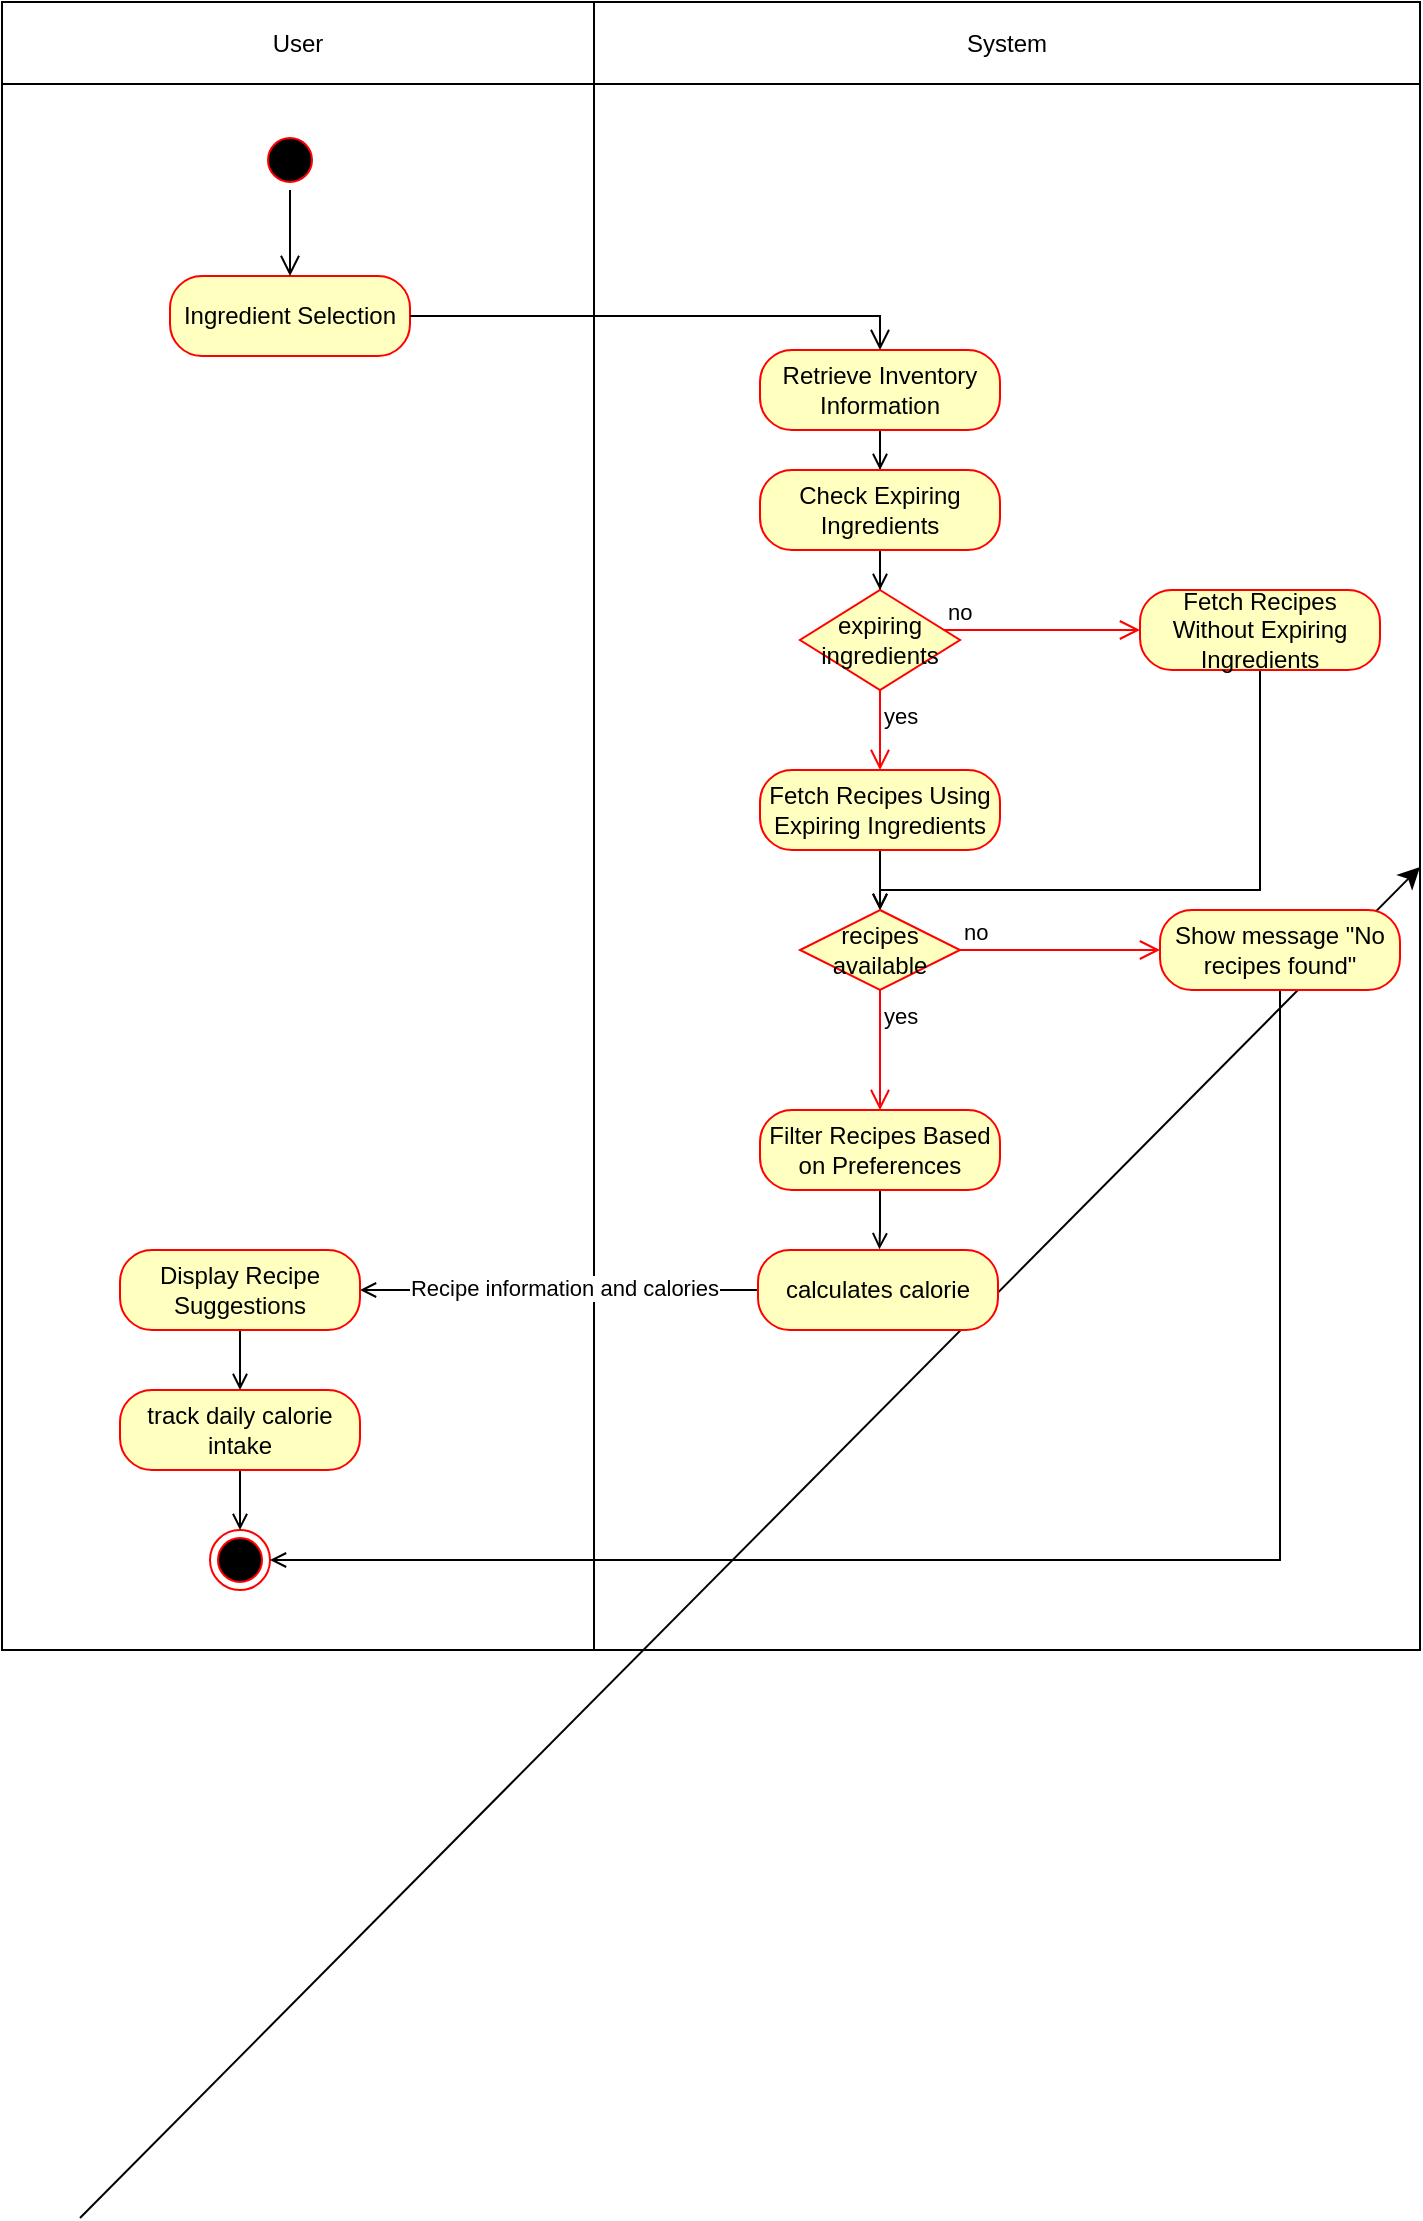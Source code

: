 <mxfile version="26.0.10" pages="3">
  <diagram name="Recipe Suggestions" id="qvq8mcwyWJZeCCNvrL-o">
    <mxGraphModel dx="1574" dy="1347" grid="1" gridSize="10" guides="1" tooltips="1" connect="1" arrows="1" fold="1" page="1" pageScale="1" pageWidth="583" pageHeight="827" math="0" shadow="0">
      <root>
        <mxCell id="0" />
        <mxCell id="1" parent="0" />
        <mxCell id="sZhmpHKjOVJQFTUwGN-R-1" value="" style="shape=table;startSize=0;container=1;collapsible=0;childLayout=tableLayout;" vertex="1" parent="1">
          <mxGeometry x="-39" y="-394" width="709" height="824.0" as="geometry" />
        </mxCell>
        <mxCell id="sZhmpHKjOVJQFTUwGN-R-2" value="" style="shape=tableRow;horizontal=0;startSize=0;swimlaneHead=0;swimlaneBody=0;strokeColor=inherit;top=0;left=0;bottom=0;right=0;collapsible=0;dropTarget=0;fillColor=none;points=[[0,0.5],[1,0.5]];portConstraint=eastwest;" vertex="1" parent="sZhmpHKjOVJQFTUwGN-R-1">
          <mxGeometry width="709" height="41" as="geometry" />
        </mxCell>
        <mxCell id="sZhmpHKjOVJQFTUwGN-R-3" value="User" style="shape=partialRectangle;html=1;whiteSpace=wrap;connectable=0;strokeColor=inherit;overflow=hidden;fillColor=none;top=0;left=0;bottom=0;right=0;pointerEvents=1;" vertex="1" parent="sZhmpHKjOVJQFTUwGN-R-2">
          <mxGeometry width="296" height="41" as="geometry">
            <mxRectangle width="296" height="41" as="alternateBounds" />
          </mxGeometry>
        </mxCell>
        <mxCell id="sZhmpHKjOVJQFTUwGN-R-4" value="System" style="shape=partialRectangle;html=1;whiteSpace=wrap;connectable=0;strokeColor=inherit;overflow=hidden;fillColor=none;top=0;left=0;bottom=0;right=0;pointerEvents=1;" vertex="1" parent="sZhmpHKjOVJQFTUwGN-R-2">
          <mxGeometry x="296" width="413" height="41" as="geometry">
            <mxRectangle width="413" height="41" as="alternateBounds" />
          </mxGeometry>
        </mxCell>
        <mxCell id="sZhmpHKjOVJQFTUwGN-R-5" value="" style="shape=tableRow;horizontal=0;startSize=0;swimlaneHead=0;swimlaneBody=0;strokeColor=inherit;top=0;left=0;bottom=0;right=0;collapsible=0;dropTarget=0;fillColor=none;points=[[0,0.5],[1,0.5]];portConstraint=eastwest;" vertex="1" parent="sZhmpHKjOVJQFTUwGN-R-1">
          <mxGeometry y="41" width="709" height="783" as="geometry" />
        </mxCell>
        <mxCell id="sZhmpHKjOVJQFTUwGN-R-6" value="" style="shape=partialRectangle;html=1;whiteSpace=wrap;connectable=0;strokeColor=inherit;overflow=hidden;fillColor=none;top=0;left=0;bottom=0;right=0;pointerEvents=1;" vertex="1" parent="sZhmpHKjOVJQFTUwGN-R-5">
          <mxGeometry width="296" height="783" as="geometry">
            <mxRectangle width="296" height="783" as="alternateBounds" />
          </mxGeometry>
        </mxCell>
        <mxCell id="sZhmpHKjOVJQFTUwGN-R-7" value="" style="shape=partialRectangle;html=1;whiteSpace=wrap;connectable=0;strokeColor=inherit;overflow=hidden;fillColor=none;top=0;left=0;bottom=0;right=0;pointerEvents=1;" vertex="1" parent="sZhmpHKjOVJQFTUwGN-R-5">
          <mxGeometry x="296" width="413" height="783" as="geometry">
            <mxRectangle width="413" height="783" as="alternateBounds" />
          </mxGeometry>
        </mxCell>
        <mxCell id="sZhmpHKjOVJQFTUwGN-R-8" value="" style="rounded=1;whiteSpace=wrap;html=1;fillColor=#ffffc0;strokeColor=#ff0000;fontColor=#000000;arcSize=40;" vertex="1" parent="sZhmpHKjOVJQFTUwGN-R-5">
          <mxGeometry x="709" width="NaN" height="783" as="geometry">
            <mxRectangle width="NaN" height="783" as="alternateBounds" />
          </mxGeometry>
        </mxCell>
        <mxCell id="sZhmpHKjOVJQFTUwGN-R-11" value=" Ingredient Selection" style="rounded=1;whiteSpace=wrap;html=1;arcSize=40;fontColor=#000000;fillColor=#ffffc0;strokeColor=#ff0000;" vertex="1" parent="1">
          <mxGeometry x="45" y="-257" width="120" height="40" as="geometry" />
        </mxCell>
        <mxCell id="sZhmpHKjOVJQFTUwGN-R-12" value="" style="html=1;verticalAlign=bottom;endArrow=open;endSize=8;strokeColor=#000000;rounded=0;fontSize=12;entryX=0.5;entryY=0;entryDx=0;entryDy=0;edgeStyle=orthogonalEdgeStyle;" edge="1" parent="1" source="sZhmpHKjOVJQFTUwGN-R-11" target="sZhmpHKjOVJQFTUwGN-R-22">
          <mxGeometry relative="1" as="geometry">
            <mxPoint x="120" y="-123" as="targetPoint" />
            <Array as="points" />
          </mxGeometry>
        </mxCell>
        <mxCell id="sZhmpHKjOVJQFTUwGN-R-14" value="" style="edgeStyle=none;curved=1;rounded=0;orthogonalLoop=1;jettySize=auto;html=1;fontSize=12;startSize=8;endSize=8;" edge="1" parent="1" target="sZhmpHKjOVJQFTUwGN-R-8">
          <mxGeometry relative="1" as="geometry">
            <mxPoint x="NaN" y="714.0" as="sourcePoint" />
          </mxGeometry>
        </mxCell>
        <mxCell id="sZhmpHKjOVJQFTUwGN-R-21" value="" style="ellipse;html=1;shape=endState;fillColor=#000000;strokeColor=#ff0000;" vertex="1" parent="1">
          <mxGeometry x="65" y="370" width="30" height="30" as="geometry" />
        </mxCell>
        <mxCell id="sZhmpHKjOVJQFTUwGN-R-27" style="edgeStyle=orthogonalEdgeStyle;rounded=0;orthogonalLoop=1;jettySize=auto;html=1;exitX=0.5;exitY=1;exitDx=0;exitDy=0;endArrow=open;endFill=0;" edge="1" parent="1" source="sZhmpHKjOVJQFTUwGN-R-22" target="sZhmpHKjOVJQFTUwGN-R-26">
          <mxGeometry relative="1" as="geometry" />
        </mxCell>
        <mxCell id="sZhmpHKjOVJQFTUwGN-R-22" value="Retrieve Inventory Information" style="rounded=1;whiteSpace=wrap;html=1;arcSize=40;fontColor=#000000;fillColor=#ffffc0;strokeColor=#ff0000;" vertex="1" parent="1">
          <mxGeometry x="340" y="-220" width="120" height="40" as="geometry" />
        </mxCell>
        <mxCell id="sZhmpHKjOVJQFTUwGN-R-40" style="edgeStyle=orthogonalEdgeStyle;rounded=0;orthogonalLoop=1;jettySize=auto;html=1;exitX=0.5;exitY=1;exitDx=0;exitDy=0;endArrow=open;endFill=0;" edge="1" parent="1" source="sZhmpHKjOVJQFTUwGN-R-26" target="sZhmpHKjOVJQFTUwGN-R-37">
          <mxGeometry relative="1" as="geometry" />
        </mxCell>
        <mxCell id="sZhmpHKjOVJQFTUwGN-R-26" value="Check Expiring Ingredients" style="rounded=1;whiteSpace=wrap;html=1;arcSize=40;fontColor=#000000;fillColor=#ffffc0;strokeColor=#ff0000;" vertex="1" parent="1">
          <mxGeometry x="340" y="-160" width="120" height="40" as="geometry" />
        </mxCell>
        <mxCell id="sZhmpHKjOVJQFTUwGN-R-46" style="edgeStyle=orthogonalEdgeStyle;rounded=0;orthogonalLoop=1;jettySize=auto;html=1;exitX=0.5;exitY=1;exitDx=0;exitDy=0;entryX=0.5;entryY=0;entryDx=0;entryDy=0;endArrow=open;endFill=0;" edge="1" parent="1" source="sZhmpHKjOVJQFTUwGN-R-28" target="sZhmpHKjOVJQFTUwGN-R-43">
          <mxGeometry relative="1" as="geometry" />
        </mxCell>
        <mxCell id="sZhmpHKjOVJQFTUwGN-R-28" value="&lt;div&gt;Fetch Recipes Using Expiring Ingredients&lt;/div&gt;" style="rounded=1;whiteSpace=wrap;html=1;arcSize=40;fontColor=#000000;fillColor=#ffffc0;strokeColor=#ff0000;align=center;" vertex="1" parent="1">
          <mxGeometry x="340" y="-10" width="120" height="40" as="geometry" />
        </mxCell>
        <mxCell id="sZhmpHKjOVJQFTUwGN-R-35" style="edgeStyle=orthogonalEdgeStyle;rounded=0;orthogonalLoop=1;jettySize=auto;html=1;exitX=0;exitY=0.5;exitDx=0;exitDy=0;endArrow=open;endFill=0;" edge="1" parent="1" source="sZhmpHKjOVJQFTUwGN-R-48" target="sZhmpHKjOVJQFTUwGN-R-34">
          <mxGeometry relative="1" as="geometry" />
        </mxCell>
        <mxCell id="sZhmpHKjOVJQFTUwGN-R-54" value="Text" style="edgeLabel;html=1;align=center;verticalAlign=middle;resizable=0;points=[];" vertex="1" connectable="0" parent="sZhmpHKjOVJQFTUwGN-R-35">
          <mxGeometry x="-0.019" y="-1" relative="1" as="geometry">
            <mxPoint as="offset" />
          </mxGeometry>
        </mxCell>
        <mxCell id="sZhmpHKjOVJQFTUwGN-R-55" value="Recipe information and calories" style="edgeLabel;html=1;align=center;verticalAlign=middle;resizable=0;points=[];" vertex="1" connectable="0" parent="sZhmpHKjOVJQFTUwGN-R-35">
          <mxGeometry x="-0.024" y="-1" relative="1" as="geometry">
            <mxPoint as="offset" />
          </mxGeometry>
        </mxCell>
        <mxCell id="sZhmpHKjOVJQFTUwGN-R-50" style="edgeStyle=orthogonalEdgeStyle;rounded=0;orthogonalLoop=1;jettySize=auto;html=1;entryX=0.506;entryY=-0.008;entryDx=0;entryDy=0;entryPerimeter=0;endArrow=open;endFill=0;" edge="1" parent="1" source="sZhmpHKjOVJQFTUwGN-R-32" target="sZhmpHKjOVJQFTUwGN-R-48">
          <mxGeometry relative="1" as="geometry" />
        </mxCell>
        <mxCell id="sZhmpHKjOVJQFTUwGN-R-32" value="&lt;div&gt;Filter Recipes Based on Preferences&lt;/div&gt;" style="rounded=1;whiteSpace=wrap;html=1;arcSize=40;fontColor=#000000;fillColor=#ffffc0;strokeColor=#ff0000;align=center;" vertex="1" parent="1">
          <mxGeometry x="340" y="160" width="120" height="40" as="geometry" />
        </mxCell>
        <mxCell id="sZhmpHKjOVJQFTUwGN-R-58" style="edgeStyle=orthogonalEdgeStyle;rounded=0;orthogonalLoop=1;jettySize=auto;html=1;endArrow=open;endFill=0;" edge="1" parent="1" source="sZhmpHKjOVJQFTUwGN-R-34" target="sZhmpHKjOVJQFTUwGN-R-57">
          <mxGeometry relative="1" as="geometry" />
        </mxCell>
        <mxCell id="sZhmpHKjOVJQFTUwGN-R-34" value="&lt;div&gt;Display Recipe Suggestions&lt;/div&gt;" style="rounded=1;whiteSpace=wrap;html=1;arcSize=40;fontColor=#000000;fillColor=#ffffc0;strokeColor=#ff0000;align=center;" vertex="1" parent="1">
          <mxGeometry x="20" y="230" width="120" height="40" as="geometry" />
        </mxCell>
        <mxCell id="sZhmpHKjOVJQFTUwGN-R-47" style="edgeStyle=orthogonalEdgeStyle;rounded=0;orthogonalLoop=1;jettySize=auto;html=1;exitX=0.5;exitY=1;exitDx=0;exitDy=0;entryX=0.5;entryY=0;entryDx=0;entryDy=0;endArrow=open;endFill=0;" edge="1" parent="1" source="sZhmpHKjOVJQFTUwGN-R-36" target="sZhmpHKjOVJQFTUwGN-R-43">
          <mxGeometry relative="1" as="geometry">
            <Array as="points">
              <mxPoint x="590" y="50" />
              <mxPoint x="400" y="50" />
            </Array>
          </mxGeometry>
        </mxCell>
        <mxCell id="sZhmpHKjOVJQFTUwGN-R-36" value="Fetch Recipes Without Expiring Ingredients" style="rounded=1;whiteSpace=wrap;html=1;arcSize=40;fontColor=#000000;fillColor=#ffffc0;strokeColor=#ff0000;" vertex="1" parent="1">
          <mxGeometry x="530" y="-100" width="120" height="40" as="geometry" />
        </mxCell>
        <mxCell id="sZhmpHKjOVJQFTUwGN-R-37" value="expiring ingredients" style="rhombus;whiteSpace=wrap;html=1;fontColor=#000000;fillColor=#ffffc0;strokeColor=#ff0000;" vertex="1" parent="1">
          <mxGeometry x="360" y="-100" width="80" height="50" as="geometry" />
        </mxCell>
        <mxCell id="sZhmpHKjOVJQFTUwGN-R-38" value="no" style="edgeStyle=orthogonalEdgeStyle;html=1;align=left;verticalAlign=bottom;endArrow=open;endSize=8;strokeColor=#ff0000;rounded=0;entryX=0;entryY=0.5;entryDx=0;entryDy=0;" edge="1" source="sZhmpHKjOVJQFTUwGN-R-37" parent="1" target="sZhmpHKjOVJQFTUwGN-R-36">
          <mxGeometry x="-1" relative="1" as="geometry">
            <mxPoint x="520" y="-90" as="targetPoint" />
            <Array as="points">
              <mxPoint x="520" y="-80" />
            </Array>
          </mxGeometry>
        </mxCell>
        <mxCell id="sZhmpHKjOVJQFTUwGN-R-39" value="yes" style="edgeStyle=orthogonalEdgeStyle;html=1;align=left;verticalAlign=top;endArrow=open;endSize=8;strokeColor=#ff0000;rounded=0;" edge="1" source="sZhmpHKjOVJQFTUwGN-R-37" parent="1">
          <mxGeometry x="-1" relative="1" as="geometry">
            <mxPoint x="400" y="-10" as="targetPoint" />
          </mxGeometry>
        </mxCell>
        <mxCell id="sZhmpHKjOVJQFTUwGN-R-43" value="recipes available" style="rhombus;whiteSpace=wrap;html=1;fontColor=#000000;fillColor=#ffffc0;strokeColor=#ff0000;" vertex="1" parent="1">
          <mxGeometry x="360" y="60" width="80" height="40" as="geometry" />
        </mxCell>
        <mxCell id="sZhmpHKjOVJQFTUwGN-R-44" value="no" style="edgeStyle=orthogonalEdgeStyle;html=1;align=left;verticalAlign=bottom;endArrow=open;endSize=8;strokeColor=#ff0000;rounded=0;" edge="1" source="sZhmpHKjOVJQFTUwGN-R-43" parent="1">
          <mxGeometry x="-1" relative="1" as="geometry">
            <mxPoint x="540" y="80" as="targetPoint" />
          </mxGeometry>
        </mxCell>
        <mxCell id="sZhmpHKjOVJQFTUwGN-R-45" value="yes" style="edgeStyle=orthogonalEdgeStyle;html=1;align=left;verticalAlign=top;endArrow=open;endSize=8;strokeColor=#ff0000;rounded=0;" edge="1" source="sZhmpHKjOVJQFTUwGN-R-43" parent="1">
          <mxGeometry x="-1" relative="1" as="geometry">
            <mxPoint x="400" y="160" as="targetPoint" />
          </mxGeometry>
        </mxCell>
        <mxCell id="sZhmpHKjOVJQFTUwGN-R-48" value="calculates calorie" style="rounded=1;whiteSpace=wrap;html=1;arcSize=40;fontColor=#000000;fillColor=#ffffc0;strokeColor=#ff0000;" vertex="1" parent="1">
          <mxGeometry x="339" y="230" width="120" height="40" as="geometry" />
        </mxCell>
        <mxCell id="sZhmpHKjOVJQFTUwGN-R-62" style="edgeStyle=orthogonalEdgeStyle;rounded=0;orthogonalLoop=1;jettySize=auto;html=1;exitX=0.5;exitY=1;exitDx=0;exitDy=0;entryX=1;entryY=0.5;entryDx=0;entryDy=0;endArrow=open;endFill=0;" edge="1" parent="1" source="sZhmpHKjOVJQFTUwGN-R-56" target="sZhmpHKjOVJQFTUwGN-R-21">
          <mxGeometry relative="1" as="geometry" />
        </mxCell>
        <mxCell id="sZhmpHKjOVJQFTUwGN-R-56" value="&lt;div&gt;Show message &quot;No recipes found&quot;&lt;/div&gt;" style="rounded=1;whiteSpace=wrap;html=1;arcSize=40;fontColor=#000000;fillColor=#ffffc0;strokeColor=#ff0000;align=center;" vertex="1" parent="1">
          <mxGeometry x="540" y="60" width="120" height="40" as="geometry" />
        </mxCell>
        <mxCell id="sZhmpHKjOVJQFTUwGN-R-61" style="edgeStyle=orthogonalEdgeStyle;rounded=0;orthogonalLoop=1;jettySize=auto;html=1;entryX=0.5;entryY=0;entryDx=0;entryDy=0;endArrow=open;endFill=0;" edge="1" parent="1" source="sZhmpHKjOVJQFTUwGN-R-57" target="sZhmpHKjOVJQFTUwGN-R-21">
          <mxGeometry relative="1" as="geometry" />
        </mxCell>
        <mxCell id="sZhmpHKjOVJQFTUwGN-R-57" value="track daily calorie intake" style="rounded=1;whiteSpace=wrap;html=1;arcSize=40;fontColor=#000000;fillColor=#ffffc0;strokeColor=#ff0000;" vertex="1" parent="1">
          <mxGeometry x="20" y="300" width="120" height="40" as="geometry" />
        </mxCell>
        <mxCell id="O7K2ohhSBRoXmGbVrQf_-1" value="" style="ellipse;html=1;shape=startState;fillColor=#000000;strokeColor=#ff0000;" vertex="1" parent="1">
          <mxGeometry x="90" y="-330" width="30" height="30" as="geometry" />
        </mxCell>
        <mxCell id="O7K2ohhSBRoXmGbVrQf_-2" value="" style="edgeStyle=orthogonalEdgeStyle;html=1;verticalAlign=bottom;endArrow=open;endSize=8;rounded=0;" edge="1" source="O7K2ohhSBRoXmGbVrQf_-1" parent="1">
          <mxGeometry relative="1" as="geometry">
            <mxPoint x="105" y="-257" as="targetPoint" />
          </mxGeometry>
        </mxCell>
      </root>
    </mxGraphModel>
  </diagram>
  <diagram name="Add Comments" id="GBAWyYjfzElZvG9IA0z9">
    <mxGraphModel dx="1274" dy="859" grid="0" gridSize="10" guides="1" tooltips="1" connect="1" arrows="1" fold="1" page="0" pageScale="1" pageWidth="850" pageHeight="1100" math="0" shadow="0">
      <root>
        <mxCell id="0" />
        <mxCell id="1" parent="0" />
        <mxCell id="It617AAErZ2_1E9ZAjCa-1" value="" style="shape=table;startSize=0;container=1;collapsible=0;childLayout=tableLayout;fillColor=#F6F8FA;strokeColor=#9AC7BF;" parent="1" vertex="1">
          <mxGeometry x="-39" y="-367" width="710.153" height="672.347" as="geometry" />
        </mxCell>
        <mxCell id="It617AAErZ2_1E9ZAjCa-2" value="" style="shape=tableRow;horizontal=0;startSize=0;swimlaneHead=0;swimlaneBody=0;strokeColor=inherit;top=0;left=0;bottom=0;right=0;collapsible=0;dropTarget=0;fillColor=none;points=[[0,0.5],[1,0.5]];portConstraint=eastwest;" parent="It617AAErZ2_1E9ZAjCa-1" vertex="1">
          <mxGeometry width="710.153" height="28" as="geometry" />
        </mxCell>
        <mxCell id="It617AAErZ2_1E9ZAjCa-3" value="User" style="shape=partialRectangle;html=1;whiteSpace=wrap;connectable=0;strokeColor=inherit;overflow=hidden;fillColor=none;top=0;left=0;bottom=0;right=0;pointerEvents=1;" parent="It617AAErZ2_1E9ZAjCa-2" vertex="1">
          <mxGeometry width="289" height="28" as="geometry">
            <mxRectangle width="289" height="28" as="alternateBounds" />
          </mxGeometry>
        </mxCell>
        <mxCell id="It617AAErZ2_1E9ZAjCa-4" value="System" style="shape=partialRectangle;html=1;whiteSpace=wrap;connectable=0;strokeColor=inherit;overflow=hidden;fillColor=none;top=0;left=0;bottom=0;right=0;pointerEvents=1;" parent="It617AAErZ2_1E9ZAjCa-2" vertex="1">
          <mxGeometry x="289" width="421" height="28" as="geometry">
            <mxRectangle width="421" height="28" as="alternateBounds" />
          </mxGeometry>
        </mxCell>
        <mxCell id="It617AAErZ2_1E9ZAjCa-5" value="" style="shape=tableRow;horizontal=0;startSize=0;swimlaneHead=0;swimlaneBody=0;strokeColor=inherit;top=0;left=0;bottom=0;right=0;collapsible=0;dropTarget=0;fillColor=none;points=[[0,0.5],[1,0.5]];portConstraint=eastwest;" parent="It617AAErZ2_1E9ZAjCa-1" vertex="1">
          <mxGeometry y="28" width="710.153" height="644" as="geometry" />
        </mxCell>
        <mxCell id="It617AAErZ2_1E9ZAjCa-6" value="" style="shape=partialRectangle;html=1;whiteSpace=wrap;connectable=0;strokeColor=inherit;overflow=hidden;fillColor=none;top=0;left=0;bottom=0;right=0;pointerEvents=1;" parent="It617AAErZ2_1E9ZAjCa-5" vertex="1">
          <mxGeometry width="289" height="644" as="geometry">
            <mxRectangle width="289" height="644" as="alternateBounds" />
          </mxGeometry>
        </mxCell>
        <mxCell id="It617AAErZ2_1E9ZAjCa-7" value="" style="shape=partialRectangle;html=1;whiteSpace=wrap;connectable=0;strokeColor=inherit;overflow=hidden;fillColor=none;top=0;left=0;bottom=0;right=0;pointerEvents=1;" parent="It617AAErZ2_1E9ZAjCa-5" vertex="1">
          <mxGeometry x="289" width="421" height="644" as="geometry">
            <mxRectangle width="421" height="644" as="alternateBounds" />
          </mxGeometry>
        </mxCell>
        <mxCell id="It617AAErZ2_1E9ZAjCa-8" value="" style="rounded=1;whiteSpace=wrap;html=1;fillColor=#ffffc0;strokeColor=#ff0000;fontColor=#000000;arcSize=40;" parent="It617AAErZ2_1E9ZAjCa-5" vertex="1">
          <mxGeometry x="710" width="NaN" height="644" as="geometry">
            <mxRectangle width="NaN" height="644" as="alternateBounds" />
          </mxGeometry>
        </mxCell>
        <mxCell id="It617AAErZ2_1E9ZAjCa-9" value="" style="ellipse;html=1;shape=startState;fillColor=#2E625B;strokeColor=#F6F8FA;" parent="1" vertex="1">
          <mxGeometry x="90" y="-313" width="30" height="30" as="geometry" />
        </mxCell>
        <mxCell id="It617AAErZ2_1E9ZAjCa-10" value="" style="edgeStyle=orthogonalEdgeStyle;html=1;verticalAlign=bottom;endArrow=open;endSize=8;strokeColor=#000000;rounded=0;fontSize=12;curved=1;entryX=0.5;entryY=0;entryDx=0;entryDy=0;" parent="1" source="It617AAErZ2_1E9ZAjCa-9" target="It617AAErZ2_1E9ZAjCa-11" edge="1">
          <mxGeometry relative="1" as="geometry">
            <mxPoint x="120" y="-221" as="targetPoint" />
          </mxGeometry>
        </mxCell>
        <mxCell id="i251mew_WSR6ro7rb4tY-2" style="edgeStyle=orthogonalEdgeStyle;rounded=0;orthogonalLoop=1;jettySize=auto;html=1;exitX=1;exitY=0.5;exitDx=0;exitDy=0;endArrow=open;endFill=0;" edge="1" parent="1" source="It617AAErZ2_1E9ZAjCa-11" target="i251mew_WSR6ro7rb4tY-1">
          <mxGeometry relative="1" as="geometry" />
        </mxCell>
        <mxCell id="It617AAErZ2_1E9ZAjCa-11" value="Select Recipe" style="rounded=1;whiteSpace=wrap;html=1;arcSize=40;fontColor=#000000;fillColor=#FFFFFF;strokeColor=#2E625B;" parent="1" vertex="1">
          <mxGeometry x="45" y="-257" width="120" height="40" as="geometry" />
        </mxCell>
        <mxCell id="0FFfqZDTvfy1JYSrKzYc-5" style="edgeStyle=orthogonalEdgeStyle;rounded=0;orthogonalLoop=1;jettySize=auto;html=1;exitX=1;exitY=0.5;exitDx=0;exitDy=0;entryX=0;entryY=0.5;entryDx=0;entryDy=0;endArrow=open;endFill=0;" edge="1" parent="1" source="It617AAErZ2_1E9ZAjCa-15" target="0FFfqZDTvfy1JYSrKzYc-16">
          <mxGeometry relative="1" as="geometry">
            <mxPoint x="343" y="-89" as="targetPoint" />
          </mxGeometry>
        </mxCell>
        <mxCell id="0FFfqZDTvfy1JYSrKzYc-6" value="comment" style="edgeLabel;html=1;align=center;verticalAlign=middle;resizable=0;points=[];" vertex="1" connectable="0" parent="0FFfqZDTvfy1JYSrKzYc-5">
          <mxGeometry x="-0.061" y="1" relative="1" as="geometry">
            <mxPoint as="offset" />
          </mxGeometry>
        </mxCell>
        <mxCell id="It617AAErZ2_1E9ZAjCa-15" value="Enter comment" style="rounded=1;whiteSpace=wrap;html=1;arcSize=40;fontColor=#000000;fillColor=#FFFFFF;strokeColor=#2E625B;" parent="1" vertex="1">
          <mxGeometry x="45" y="-109" width="120" height="40" as="geometry" />
        </mxCell>
        <mxCell id="CigbHygZCIs2mhu41c1T-2" style="edgeStyle=orthogonalEdgeStyle;rounded=0;orthogonalLoop=1;jettySize=auto;html=1;entryX=0.5;entryY=0;entryDx=0;entryDy=0;endArrow=open;endFill=0;" edge="1" parent="1" source="It617AAErZ2_1E9ZAjCa-16" target="kEgITRK2Zp_CGvGWQ56D-2">
          <mxGeometry relative="1" as="geometry" />
        </mxCell>
        <mxCell id="It617AAErZ2_1E9ZAjCa-16" value="Store Comment in Database" style="rounded=1;whiteSpace=wrap;html=1;arcSize=40;fontColor=#000000;fillColor=#FFFFFF;strokeColor=#2E625B;" parent="1" vertex="1">
          <mxGeometry x="350" y="-22" width="120" height="40" as="geometry" />
        </mxCell>
        <mxCell id="kEgITRK2Zp_CGvGWQ56D-10" style="edgeStyle=orthogonalEdgeStyle;rounded=0;orthogonalLoop=1;jettySize=auto;html=1;entryX=0.5;entryY=0;entryDx=0;entryDy=0;endArrow=open;endFill=0;" edge="1" parent="1" source="It617AAErZ2_1E9ZAjCa-23" target="kEgITRK2Zp_CGvGWQ56D-9">
          <mxGeometry relative="1" as="geometry" />
        </mxCell>
        <mxCell id="It617AAErZ2_1E9ZAjCa-23" value="Display comment" style="rounded=1;whiteSpace=wrap;html=1;arcSize=40;fontColor=#000000;fillColor=#FFFFFF;strokeColor=#2E625B;" parent="1" vertex="1">
          <mxGeometry x="45" y="196" width="120" height="40" as="geometry" />
        </mxCell>
        <mxCell id="0FFfqZDTvfy1JYSrKzYc-2" style="edgeStyle=orthogonalEdgeStyle;rounded=0;orthogonalLoop=1;jettySize=auto;html=1;entryX=1;entryY=0.5;entryDx=0;entryDy=0;exitX=0.5;exitY=1;exitDx=0;exitDy=0;endArrow=open;endFill=0;" edge="1" parent="1" source="i251mew_WSR6ro7rb4tY-1" target="0FFfqZDTvfy1JYSrKzYc-1">
          <mxGeometry relative="1" as="geometry" />
        </mxCell>
        <mxCell id="i251mew_WSR6ro7rb4tY-1" value="Retrieve Recipe Details" style="rounded=1;whiteSpace=wrap;html=1;arcSize=40;fontColor=#000000;fillColor=#FFFFFF;strokeColor=#2E625B;" vertex="1" parent="1">
          <mxGeometry x="343" y="-257" width="120" height="40" as="geometry" />
        </mxCell>
        <mxCell id="0FFfqZDTvfy1JYSrKzYc-4" style="edgeStyle=orthogonalEdgeStyle;rounded=0;orthogonalLoop=1;jettySize=auto;html=1;entryX=0.5;entryY=0;entryDx=0;entryDy=0;endArrow=open;endFill=0;" edge="1" parent="1" source="0FFfqZDTvfy1JYSrKzYc-1" target="It617AAErZ2_1E9ZAjCa-15">
          <mxGeometry relative="1" as="geometry" />
        </mxCell>
        <mxCell id="0FFfqZDTvfy1JYSrKzYc-1" value="Show Recipe Details" style="rounded=1;whiteSpace=wrap;html=1;arcSize=40;fontColor=#000000;fillColor=#FFFFFF;strokeColor=#2E625B;" vertex="1" parent="1">
          <mxGeometry x="45" y="-183" width="120" height="40" as="geometry" />
        </mxCell>
        <mxCell id="0FFfqZDTvfy1JYSrKzYc-8" value="Update UI" style="rounded=1;whiteSpace=wrap;html=1;arcSize=40;fontColor=#000000;fillColor=#FFFFFF;strokeColor=#2E625B;" vertex="1" parent="1">
          <mxGeometry x="350" y="122" width="120" height="40" as="geometry" />
        </mxCell>
        <mxCell id="0FFfqZDTvfy1JYSrKzYc-15" style="edgeStyle=orthogonalEdgeStyle;rounded=0;orthogonalLoop=1;jettySize=auto;html=1;endArrow=open;endFill=0;" edge="1" parent="1" source="0FFfqZDTvfy1JYSrKzYc-10" target="It617AAErZ2_1E9ZAjCa-23">
          <mxGeometry relative="1" as="geometry" />
        </mxCell>
        <mxCell id="kEgITRK2Zp_CGvGWQ56D-8" value="comment &amp;amp;&amp;amp;&lt;br&gt;success message" style="edgeLabel;html=1;align=center;verticalAlign=middle;resizable=0;points=[];" vertex="1" connectable="0" parent="0FFfqZDTvfy1JYSrKzYc-15">
          <mxGeometry x="-0.053" y="-1" relative="1" as="geometry">
            <mxPoint as="offset" />
          </mxGeometry>
        </mxCell>
        <mxCell id="0FFfqZDTvfy1JYSrKzYc-10" value="Show Success Message" style="rounded=1;whiteSpace=wrap;html=1;arcSize=40;fontColor=#000000;fillColor=#FFFFFF;strokeColor=#2E625B;" vertex="1" parent="1">
          <mxGeometry x="353" y="196" width="120" height="40" as="geometry" />
        </mxCell>
        <mxCell id="0FFfqZDTvfy1JYSrKzYc-13" style="edgeStyle=orthogonalEdgeStyle;rounded=0;orthogonalLoop=1;jettySize=auto;html=1;entryX=0.474;entryY=0.026;entryDx=0;entryDy=0;entryPerimeter=0;endArrow=open;endFill=0;" edge="1" parent="1" source="0FFfqZDTvfy1JYSrKzYc-8" target="0FFfqZDTvfy1JYSrKzYc-10">
          <mxGeometry relative="1" as="geometry" />
        </mxCell>
        <mxCell id="0FFfqZDTvfy1JYSrKzYc-16" value="Validate Comment" style="rhombus;whiteSpace=wrap;html=1;fillColor=#dae8fc;strokeColor=#6c8ebf;" vertex="1" parent="1">
          <mxGeometry x="370" y="-109" width="80" height="40" as="geometry" />
        </mxCell>
        <mxCell id="0FFfqZDTvfy1JYSrKzYc-17" value="no" style="edgeStyle=orthogonalEdgeStyle;html=1;align=left;verticalAlign=bottom;endArrow=open;endSize=8;rounded=0;" edge="1" source="0FFfqZDTvfy1JYSrKzYc-16" parent="1">
          <mxGeometry x="-1" relative="1" as="geometry">
            <mxPoint x="508" y="-89" as="targetPoint" />
          </mxGeometry>
        </mxCell>
        <mxCell id="0FFfqZDTvfy1JYSrKzYc-18" value="yes" style="edgeStyle=orthogonalEdgeStyle;html=1;align=left;verticalAlign=top;endArrow=open;endSize=8;rounded=0;entryX=0.5;entryY=0;entryDx=0;entryDy=0;" edge="1" source="0FFfqZDTvfy1JYSrKzYc-16" parent="1" target="It617AAErZ2_1E9ZAjCa-16">
          <mxGeometry x="-1" relative="1" as="geometry">
            <mxPoint x="415" y="-12" as="targetPoint" />
          </mxGeometry>
        </mxCell>
        <mxCell id="kEgITRK2Zp_CGvGWQ56D-12" style="edgeStyle=orthogonalEdgeStyle;rounded=0;orthogonalLoop=1;jettySize=auto;html=1;entryX=1;entryY=0.5;entryDx=0;entryDy=0;endArrow=open;endFill=0;" edge="1" parent="1" source="0FFfqZDTvfy1JYSrKzYc-32" target="kEgITRK2Zp_CGvGWQ56D-9">
          <mxGeometry relative="1" as="geometry">
            <Array as="points">
              <mxPoint x="644" y="-87" />
              <mxPoint x="644" y="274" />
            </Array>
          </mxGeometry>
        </mxCell>
        <mxCell id="0FFfqZDTvfy1JYSrKzYc-32" value="&lt;span style=&quot;background-color: rgb(251, 251, 251);&quot;&gt;Show message&amp;nbsp;&lt;br&gt;&quot; Not validated&quot;&lt;/span&gt;" style="rounded=1;whiteSpace=wrap;html=1;arcSize=40;fontColor=#000000;fillColor=#FFFFFF;strokeColor=#2E625B;" vertex="1" parent="1">
          <mxGeometry x="505" y="-107" width="120" height="40" as="geometry" />
        </mxCell>
        <mxCell id="kEgITRK2Zp_CGvGWQ56D-2" value="No problem in saving" style="rhombus;whiteSpace=wrap;html=1;fillColor=#dae8fc;strokeColor=#6c8ebf;" vertex="1" parent="1">
          <mxGeometry x="370" y="32" width="80" height="55" as="geometry" />
        </mxCell>
        <mxCell id="kEgITRK2Zp_CGvGWQ56D-3" value="no" style="edgeStyle=orthogonalEdgeStyle;html=1;align=left;verticalAlign=bottom;endArrow=open;endSize=8;rounded=0;" edge="1" source="kEgITRK2Zp_CGvGWQ56D-2" parent="1" target="kEgITRK2Zp_CGvGWQ56D-6">
          <mxGeometry x="-1" relative="1" as="geometry">
            <mxPoint x="548" y="53" as="targetPoint" />
          </mxGeometry>
        </mxCell>
        <mxCell id="kEgITRK2Zp_CGvGWQ56D-4" value="yes" style="edgeStyle=orthogonalEdgeStyle;html=1;align=left;verticalAlign=top;endArrow=open;endSize=8;rounded=0;" edge="1" source="kEgITRK2Zp_CGvGWQ56D-2" parent="1">
          <mxGeometry x="-1" relative="1" as="geometry">
            <mxPoint x="410" y="126" as="targetPoint" />
          </mxGeometry>
        </mxCell>
        <mxCell id="kEgITRK2Zp_CGvGWQ56D-11" style="edgeStyle=orthogonalEdgeStyle;rounded=0;orthogonalLoop=1;jettySize=auto;html=1;entryX=1;entryY=0.5;entryDx=0;entryDy=0;endArrow=open;endFill=0;" edge="1" parent="1" source="kEgITRK2Zp_CGvGWQ56D-6" target="kEgITRK2Zp_CGvGWQ56D-9">
          <mxGeometry relative="1" as="geometry">
            <Array as="points">
              <mxPoint x="567" y="274" />
            </Array>
          </mxGeometry>
        </mxCell>
        <mxCell id="kEgITRK2Zp_CGvGWQ56D-6" value="&lt;span style=&quot;background-color: rgb(251, 251, 251);&quot;&gt;Show error message&amp;nbsp;&lt;br&gt;&lt;/span&gt;" style="rounded=1;whiteSpace=wrap;html=1;arcSize=40;fontColor=#000000;fillColor=#FFFFFF;strokeColor=#2E625B;" vertex="1" parent="1">
          <mxGeometry x="507" y="54" width="120" height="40" as="geometry" />
        </mxCell>
        <mxCell id="kEgITRK2Zp_CGvGWQ56D-9" value="" style="ellipse;html=1;shape=endState;fillColor=#1ba1e2;strokeColor=#006EAF;fontColor=#ffffff;" vertex="1" parent="1">
          <mxGeometry x="90" y="259" width="30" height="30" as="geometry" />
        </mxCell>
      </root>
    </mxGraphModel>
  </diagram>
  <diagram name="Edit/Delete Inventory" id="plyM4_9mfYCyHYJR95KW">
    <mxGraphModel dx="1391" dy="920" grid="0" gridSize="10" guides="1" tooltips="1" connect="1" arrows="1" fold="1" page="0" pageScale="1" pageWidth="850" pageHeight="1100" math="0" shadow="0">
      <root>
        <mxCell id="0" />
        <mxCell id="1" parent="0" />
        <mxCell id="q6iQJuRPNoZBOhDgRVAI-1" value="" style="shape=table;startSize=0;container=1;collapsible=0;childLayout=tableLayout;fillColor=#F6F8FA;strokeColor=#9AC7BF;" parent="1" vertex="1">
          <mxGeometry x="-47" y="-363" width="815.246" height="925.25" as="geometry" />
        </mxCell>
        <mxCell id="q6iQJuRPNoZBOhDgRVAI-2" value="" style="shape=tableRow;horizontal=0;startSize=0;swimlaneHead=0;swimlaneBody=0;strokeColor=inherit;top=0;left=0;bottom=0;right=0;collapsible=0;dropTarget=0;fillColor=none;points=[[0,0.5],[1,0.5]];portConstraint=eastwest;" parent="q6iQJuRPNoZBOhDgRVAI-1" vertex="1">
          <mxGeometry width="815.246" height="44" as="geometry" />
        </mxCell>
        <mxCell id="q6iQJuRPNoZBOhDgRVAI-3" value="User" style="shape=partialRectangle;html=1;whiteSpace=wrap;connectable=0;strokeColor=inherit;overflow=hidden;fillColor=none;top=0;left=0;bottom=0;right=0;pointerEvents=1;" parent="q6iQJuRPNoZBOhDgRVAI-2" vertex="1">
          <mxGeometry width="312" height="44" as="geometry">
            <mxRectangle width="312" height="44" as="alternateBounds" />
          </mxGeometry>
        </mxCell>
        <mxCell id="q6iQJuRPNoZBOhDgRVAI-4" value="System" style="shape=partialRectangle;html=1;whiteSpace=wrap;connectable=0;strokeColor=inherit;overflow=hidden;fillColor=none;top=0;left=0;bottom=0;right=0;pointerEvents=1;" parent="q6iQJuRPNoZBOhDgRVAI-2" vertex="1">
          <mxGeometry x="312" width="503" height="44" as="geometry">
            <mxRectangle width="503" height="44" as="alternateBounds" />
          </mxGeometry>
        </mxCell>
        <mxCell id="q6iQJuRPNoZBOhDgRVAI-5" value="" style="shape=tableRow;horizontal=0;startSize=0;swimlaneHead=0;swimlaneBody=0;strokeColor=inherit;top=0;left=0;bottom=0;right=0;collapsible=0;dropTarget=0;fillColor=none;points=[[0,0.5],[1,0.5]];portConstraint=eastwest;" parent="q6iQJuRPNoZBOhDgRVAI-1" vertex="1">
          <mxGeometry y="44" width="815.246" height="881" as="geometry" />
        </mxCell>
        <mxCell id="q6iQJuRPNoZBOhDgRVAI-6" value="" style="shape=partialRectangle;html=1;whiteSpace=wrap;connectable=0;strokeColor=inherit;overflow=hidden;fillColor=none;top=0;left=0;bottom=0;right=0;pointerEvents=1;" parent="q6iQJuRPNoZBOhDgRVAI-5" vertex="1">
          <mxGeometry width="312" height="881" as="geometry">
            <mxRectangle width="312" height="881" as="alternateBounds" />
          </mxGeometry>
        </mxCell>
        <mxCell id="q6iQJuRPNoZBOhDgRVAI-7" value="" style="shape=partialRectangle;html=1;whiteSpace=wrap;connectable=0;strokeColor=inherit;overflow=hidden;fillColor=none;top=0;left=0;bottom=0;right=0;pointerEvents=1;" parent="q6iQJuRPNoZBOhDgRVAI-5" vertex="1">
          <mxGeometry x="312" width="503" height="881" as="geometry">
            <mxRectangle width="503" height="881" as="alternateBounds" />
          </mxGeometry>
        </mxCell>
        <mxCell id="q6iQJuRPNoZBOhDgRVAI-8" value="" style="rounded=1;whiteSpace=wrap;html=1;fillColor=#ffffc0;strokeColor=#ff0000;fontColor=#000000;arcSize=40;" parent="q6iQJuRPNoZBOhDgRVAI-5" vertex="1">
          <mxGeometry x="815" width="NaN" height="881" as="geometry">
            <mxRectangle width="NaN" height="881" as="alternateBounds" />
          </mxGeometry>
        </mxCell>
        <mxCell id="q6iQJuRPNoZBOhDgRVAI-9" value="" style="ellipse;html=1;shape=startState;fillColor=#2E625B;strokeColor=#2E625B;" parent="1" vertex="1">
          <mxGeometry x="90" y="-313" width="30" height="30" as="geometry" />
        </mxCell>
        <mxCell id="q6iQJuRPNoZBOhDgRVAI-10" value="" style="edgeStyle=orthogonalEdgeStyle;html=1;verticalAlign=bottom;endArrow=open;endSize=8;strokeColor=#000000;rounded=0;fontSize=12;curved=1;entryX=0.5;entryY=0;entryDx=0;entryDy=0;" parent="1" source="q6iQJuRPNoZBOhDgRVAI-9" target="q6iQJuRPNoZBOhDgRVAI-11" edge="1">
          <mxGeometry relative="1" as="geometry">
            <mxPoint x="120" y="-221" as="targetPoint" />
          </mxGeometry>
        </mxCell>
        <mxCell id="NqXA9Po_gSX5Ma2TpDhe-2" style="edgeStyle=orthogonalEdgeStyle;rounded=0;orthogonalLoop=1;jettySize=auto;html=1;endArrow=open;endFill=0;" edge="1" parent="1" source="q6iQJuRPNoZBOhDgRVAI-11" target="NqXA9Po_gSX5Ma2TpDhe-1">
          <mxGeometry relative="1" as="geometry" />
        </mxCell>
        <mxCell id="q6iQJuRPNoZBOhDgRVAI-11" value="Access Inventory Page" style="rounded=1;whiteSpace=wrap;html=1;arcSize=40;fontColor=#000000;fillColor=#FFFFFF;strokeColor=#2E625B;" parent="1" vertex="1">
          <mxGeometry x="45" y="-257" width="120" height="40" as="geometry" />
        </mxCell>
        <mxCell id="q6iQJuRPNoZBOhDgRVAI-18" value="" style="html=1;verticalAlign=bottom;endArrow=open;endSize=8;strokeColor=#000000;rounded=0;fontSize=12;edgeStyle=orthogonalEdgeStyle;exitX=1;exitY=0.5;exitDx=0;exitDy=0;entryX=0;entryY=0.5;entryDx=0;entryDy=0;" parent="1" source="xa0k9B5-DWUTXVlidqq6-1" target="Mg55XcesrXVu8WL7RYJ4-5" edge="1">
          <mxGeometry relative="1" as="geometry">
            <mxPoint x="335" y="-7" as="targetPoint" />
            <mxPoint x="105" y="-59" as="sourcePoint" />
            <Array as="points">
              <mxPoint x="333" y="-72" />
            </Array>
          </mxGeometry>
        </mxCell>
        <mxCell id="q6iQJuRPNoZBOhDgRVAI-19" value="Delete item" style="edgeLabel;html=1;align=center;verticalAlign=middle;resizable=0;points=[];fontSize=12;" parent="q6iQJuRPNoZBOhDgRVAI-18" vertex="1" connectable="0">
          <mxGeometry x="-0.086" relative="1" as="geometry">
            <mxPoint x="4" y="-13" as="offset" />
          </mxGeometry>
        </mxCell>
        <mxCell id="NqXA9Po_gSX5Ma2TpDhe-10" value="" style="edgeStyle=orthogonalEdgeStyle;rounded=0;orthogonalLoop=1;jettySize=auto;html=1;" edge="1" parent="1" source="q6iQJuRPNoZBOhDgRVAI-20" target="NqXA9Po_gSX5Ma2TpDhe-9">
          <mxGeometry relative="1" as="geometry" />
        </mxCell>
        <mxCell id="q6iQJuRPNoZBOhDgRVAI-20" value="Select Item to Edit" style="rounded=1;whiteSpace=wrap;html=1;arcSize=40;fontColor=#000000;fillColor=#FFFFFF;strokeColor=#2E625B;" parent="1" vertex="1">
          <mxGeometry x="45" y="41" width="120" height="40" as="geometry" />
        </mxCell>
        <mxCell id="q6iQJuRPNoZBOhDgRVAI-21" value="" style="ellipse;html=1;shape=endState;fillColor=#2E625B;strokeColor=#2E625B;" parent="1" vertex="1">
          <mxGeometry x="80" y="499" width="30" height="30" as="geometry" />
        </mxCell>
        <mxCell id="NqXA9Po_gSX5Ma2TpDhe-7" style="edgeStyle=orthogonalEdgeStyle;rounded=0;orthogonalLoop=1;jettySize=auto;html=1;exitX=0.5;exitY=1;exitDx=0;exitDy=0;entryX=0.5;entryY=0;entryDx=0;entryDy=0;endArrow=open;endFill=0;" edge="1" parent="1" source="xa0k9B5-DWUTXVlidqq6-1" target="q6iQJuRPNoZBOhDgRVAI-20">
          <mxGeometry relative="1" as="geometry" />
        </mxCell>
        <mxCell id="NqXA9Po_gSX5Ma2TpDhe-8" value="Edit" style="edgeLabel;html=1;align=center;verticalAlign=middle;resizable=0;points=[];" vertex="1" connectable="0" parent="NqXA9Po_gSX5Ma2TpDhe-7">
          <mxGeometry x="-0.563" y="-3" relative="1" as="geometry">
            <mxPoint as="offset" />
          </mxGeometry>
        </mxCell>
        <mxCell id="xa0k9B5-DWUTXVlidqq6-1" value=" Edit/Delete" style="rhombus;whiteSpace=wrap;html=1;fillColor=#d5e8d4;strokeColor=#82b366;" parent="1" vertex="1">
          <mxGeometry x="41.5" y="-115" width="127" height="85" as="geometry" />
        </mxCell>
        <mxCell id="NqXA9Po_gSX5Ma2TpDhe-5" style="edgeStyle=orthogonalEdgeStyle;rounded=0;orthogonalLoop=1;jettySize=auto;html=1;entryX=0.5;entryY=0;entryDx=0;entryDy=0;endArrow=open;endFill=0;" edge="1" parent="1" source="NqXA9Po_gSX5Ma2TpDhe-1" target="xa0k9B5-DWUTXVlidqq6-1">
          <mxGeometry relative="1" as="geometry" />
        </mxCell>
        <mxCell id="NqXA9Po_gSX5Ma2TpDhe-1" value="Display Inventory Items" style="rounded=1;whiteSpace=wrap;html=1;arcSize=40;fontColor=#000000;fillColor=#FFFFFF;strokeColor=#2E625B;" vertex="1" parent="1">
          <mxGeometry x="45" y="-197" width="120" height="40" as="geometry" />
        </mxCell>
        <mxCell id="GFNg--mAI48gfb7FXylI-1" style="edgeStyle=orthogonalEdgeStyle;rounded=0;orthogonalLoop=1;jettySize=auto;html=1;exitX=1;exitY=0.5;exitDx=0;exitDy=0;entryX=0;entryY=0.5;entryDx=0;entryDy=0;endArrow=open;endFill=0;" edge="1" parent="1" source="NqXA9Po_gSX5Ma2TpDhe-9" target="NqXA9Po_gSX5Ma2TpDhe-12">
          <mxGeometry relative="1" as="geometry" />
        </mxCell>
        <mxCell id="NqXA9Po_gSX5Ma2TpDhe-9" value="&lt;span style=&quot;color: rgba(0, 0, 0, 0); font-family: monospace; font-size: 0px; text-align: start; text-wrap-mode: nowrap;&quot;&gt;%3CmxGraphModel%3E%3Croot%3E%3CmxCell%20id%3D%220%22%2F%3E%3CmxCell%20id%3D%221%22%20parent%3D%220%22%2F%3E%3CmxCell%20id%3D%222%22%20value%3D%22Select%20Item%20to%20Edit%22%20style%3D%22rounded%3D1%3BwhiteSpace%3Dwrap%3Bhtml%3D1%3BarcSize%3D40%3BfontColor%3D%23000000%3BfillColor%3D%23FFFFFF%3BstrokeColor%3D%232E625B%3B%22%20vertex%3D%221%22%20parent%3D%221%22%3E%3CmxGeometry%20x%3D%2245%22%20y%3D%2241%22%20width%3D%22120%22%20height%3D%2240%22%20as%3D%22geometry%22%2F%3E%3C%2FmxCell%3E%3C%2Froot%3E%3C%2FmxGraphModel%3E&lt;/span&gt;Enter Updates" style="rounded=1;whiteSpace=wrap;html=1;arcSize=40;fontColor=#000000;fillColor=#FFFFFF;strokeColor=#2E625B;" vertex="1" parent="1">
          <mxGeometry x="45" y="111" width="120" height="40" as="geometry" />
        </mxCell>
        <mxCell id="NqXA9Po_gSX5Ma2TpDhe-12" value="Validate Input&lt;br&gt;&amp;nbsp;Data" style="rhombus;whiteSpace=wrap;html=1;fillColor=#d5e8d4;strokeColor=#82b366;" vertex="1" parent="1">
          <mxGeometry x="340" y="100.5" width="98" height="61" as="geometry" />
        </mxCell>
        <mxCell id="NqXA9Po_gSX5Ma2TpDhe-13" value="no" style="edgeStyle=orthogonalEdgeStyle;html=1;align=left;verticalAlign=bottom;endArrow=open;endSize=8;rounded=0;entryX=0.5;entryY=0;entryDx=0;entryDy=0;exitX=1;exitY=0.5;exitDx=0;exitDy=0;" edge="1" source="NqXA9Po_gSX5Ma2TpDhe-12" parent="1" target="JE5wsg1_9zKoPvNmgA3c-1">
          <mxGeometry x="-1" relative="1" as="geometry">
            <mxPoint x="489" y="133" as="targetPoint" />
          </mxGeometry>
        </mxCell>
        <mxCell id="NqXA9Po_gSX5Ma2TpDhe-14" value="yes" style="edgeStyle=orthogonalEdgeStyle;html=1;align=left;verticalAlign=top;endArrow=open;endSize=8;rounded=0;" edge="1" source="NqXA9Po_gSX5Ma2TpDhe-12" parent="1">
          <mxGeometry x="-1" relative="1" as="geometry">
            <mxPoint x="389" y="209" as="targetPoint" />
          </mxGeometry>
        </mxCell>
        <mxCell id="JE5wsg1_9zKoPvNmgA3c-1" value="&lt;span style=&quot;background-color: rgb(251, 251, 251);&quot;&gt;Show message&amp;nbsp;&lt;br&gt;&quot; Not validated&quot;&lt;/span&gt;" style="rounded=1;whiteSpace=wrap;html=1;arcSize=40;fontColor=#000000;fillColor=#FFFFFF;strokeColor=#2E625B;" vertex="1" parent="1">
          <mxGeometry x="422.59" y="158" width="120" height="40" as="geometry" />
        </mxCell>
        <mxCell id="NAZXWNx--yHfDmiMheVD-1" style="edgeStyle=orthogonalEdgeStyle;rounded=0;orthogonalLoop=1;jettySize=auto;html=1;entryX=0.5;entryY=0;entryDx=0;entryDy=0;endArrow=open;endFill=0;" edge="1" parent="1" source="JFkAv1YejXK8SYciMGej-1" target="JFkAv1YejXK8SYciMGej-2">
          <mxGeometry relative="1" as="geometry" />
        </mxCell>
        <mxCell id="JFkAv1YejXK8SYciMGej-1" value="Save Changes" style="rounded=1;whiteSpace=wrap;html=1;arcSize=40;fontColor=#000000;fillColor=#FFFFFF;strokeColor=#2E625B;" vertex="1" parent="1">
          <mxGeometry x="333" y="208" width="120" height="40" as="geometry" />
        </mxCell>
        <mxCell id="JFkAv1YejXK8SYciMGej-2" value="No problem in saving" style="rhombus;whiteSpace=wrap;html=1;fillColor=#d5e8d4;strokeColor=#82b366;" vertex="1" parent="1">
          <mxGeometry x="347" y="283" width="91" height="47" as="geometry" />
        </mxCell>
        <mxCell id="JFkAv1YejXK8SYciMGej-3" value="no" style="edgeStyle=orthogonalEdgeStyle;html=1;align=left;verticalAlign=bottom;endArrow=open;endSize=8;rounded=0;" edge="1" source="JFkAv1YejXK8SYciMGej-2" parent="1">
          <mxGeometry x="-1" relative="1" as="geometry">
            <mxPoint x="536" y="334" as="targetPoint" />
          </mxGeometry>
        </mxCell>
        <mxCell id="JFkAv1YejXK8SYciMGej-4" value="yes" style="edgeStyle=orthogonalEdgeStyle;html=1;align=left;verticalAlign=top;endArrow=open;endSize=8;rounded=0;" edge="1" source="JFkAv1YejXK8SYciMGej-2" parent="1">
          <mxGeometry x="-1" relative="1" as="geometry">
            <mxPoint x="393" y="364" as="targetPoint" />
          </mxGeometry>
        </mxCell>
        <mxCell id="Mg55XcesrXVu8WL7RYJ4-29" style="edgeStyle=orthogonalEdgeStyle;rounded=0;orthogonalLoop=1;jettySize=auto;html=1;entryX=1;entryY=0.5;entryDx=0;entryDy=0;endArrow=open;endFill=0;" edge="1" parent="1" source="cXVu9HLQk20sxvCUkzqy-1" target="q6iQJuRPNoZBOhDgRVAI-21">
          <mxGeometry relative="1" as="geometry">
            <Array as="points">
              <mxPoint x="542" y="514" />
            </Array>
          </mxGeometry>
        </mxCell>
        <mxCell id="cXVu9HLQk20sxvCUkzqy-1" value="&lt;span style=&quot;background-color: rgb(251, 251, 251);&quot;&gt;Show error message&amp;nbsp;&lt;/span&gt;" style="rounded=1;whiteSpace=wrap;html=1;arcSize=40;fontColor=#000000;fillColor=#FFFFFF;strokeColor=#2E625B;" vertex="1" parent="1">
          <mxGeometry x="482" y="333" width="120" height="40" as="geometry" />
        </mxCell>
        <mxCell id="cXVu9HLQk20sxvCUkzqy-5" value="" style="edgeStyle=orthogonalEdgeStyle;rounded=0;orthogonalLoop=1;jettySize=auto;html=1;endArrow=open;endFill=0;" edge="1" parent="1" source="cXVu9HLQk20sxvCUkzqy-2" target="cXVu9HLQk20sxvCUkzqy-3">
          <mxGeometry relative="1" as="geometry" />
        </mxCell>
        <mxCell id="cXVu9HLQk20sxvCUkzqy-2" value="&lt;span style=&quot;background-color: rgb(251, 251, 251);&quot;&gt;Update UI&lt;/span&gt;" style="rounded=1;whiteSpace=wrap;html=1;arcSize=40;fontColor=#000000;fillColor=#FFFFFF;strokeColor=#2E625B;" vertex="1" parent="1">
          <mxGeometry x="340" y="365" width="120" height="40" as="geometry" />
        </mxCell>
        <mxCell id="Mg55XcesrXVu8WL7RYJ4-2" style="edgeStyle=orthogonalEdgeStyle;rounded=0;orthogonalLoop=1;jettySize=auto;html=1;exitX=0;exitY=0.5;exitDx=0;exitDy=0;endArrow=open;endFill=0;" edge="1" parent="1" source="cXVu9HLQk20sxvCUkzqy-3" target="Mg55XcesrXVu8WL7RYJ4-1">
          <mxGeometry relative="1" as="geometry" />
        </mxCell>
        <mxCell id="Mg55XcesrXVu8WL7RYJ4-3" value="Items&amp;nbsp;&lt;br&gt;&amp;amp;&amp;amp; success message" style="edgeLabel;html=1;align=center;verticalAlign=middle;resizable=0;points=[];" vertex="1" connectable="0" parent="Mg55XcesrXVu8WL7RYJ4-2">
          <mxGeometry x="-0.003" relative="1" as="geometry">
            <mxPoint as="offset" />
          </mxGeometry>
        </mxCell>
        <mxCell id="cXVu9HLQk20sxvCUkzqy-3" value="&lt;span style=&quot;background-color: rgb(251, 251, 251);&quot;&gt;Show Success Message&lt;/span&gt;" style="rounded=1;whiteSpace=wrap;html=1;arcSize=40;fontColor=#000000;fillColor=#FFFFFF;strokeColor=#2E625B;" vertex="1" parent="1">
          <mxGeometry x="340" y="429" width="120" height="40" as="geometry" />
        </mxCell>
        <mxCell id="Mg55XcesrXVu8WL7RYJ4-28" value="" style="edgeStyle=orthogonalEdgeStyle;rounded=0;orthogonalLoop=1;jettySize=auto;html=1;endArrow=open;endFill=0;" edge="1" parent="1" source="Mg55XcesrXVu8WL7RYJ4-1" target="q6iQJuRPNoZBOhDgRVAI-21">
          <mxGeometry relative="1" as="geometry" />
        </mxCell>
        <mxCell id="Mg55XcesrXVu8WL7RYJ4-1" value="Display Items" style="rounded=1;whiteSpace=wrap;html=1;arcSize=40;fontColor=#000000;fillColor=#FFFFFF;strokeColor=#2E625B;" vertex="1" parent="1">
          <mxGeometry x="35" y="429" width="120" height="40" as="geometry" />
        </mxCell>
        <mxCell id="Mg55XcesrXVu8WL7RYJ4-8" value="" style="edgeStyle=orthogonalEdgeStyle;rounded=0;orthogonalLoop=1;jettySize=auto;html=1;endArrow=open;endFill=0;" edge="1" parent="1" source="Mg55XcesrXVu8WL7RYJ4-5" target="Mg55XcesrXVu8WL7RYJ4-6">
          <mxGeometry relative="1" as="geometry" />
        </mxCell>
        <mxCell id="Mg55XcesrXVu8WL7RYJ4-5" value="Select Item to Delete" style="rounded=1;whiteSpace=wrap;html=1;arcSize=40;fontColor=#000000;fillColor=#FFFFFF;strokeColor=#2E625B;" vertex="1" parent="1">
          <mxGeometry x="356" y="-92.5" width="120" height="38.5" as="geometry" />
        </mxCell>
        <mxCell id="Mg55XcesrXVu8WL7RYJ4-10" value="" style="edgeStyle=orthogonalEdgeStyle;rounded=0;orthogonalLoop=1;jettySize=auto;html=1;endArrow=open;endFill=0;" edge="1" parent="1" source="Mg55XcesrXVu8WL7RYJ4-6" target="Mg55XcesrXVu8WL7RYJ4-9">
          <mxGeometry relative="1" as="geometry" />
        </mxCell>
        <mxCell id="Mg55XcesrXVu8WL7RYJ4-6" value="Confirm Deletion" style="rounded=1;whiteSpace=wrap;html=1;arcSize=40;fontColor=#000000;fillColor=#FFFFFF;strokeColor=#2E625B;" vertex="1" parent="1">
          <mxGeometry x="356" y="-28" width="120" height="40" as="geometry" />
        </mxCell>
        <mxCell id="Mg55XcesrXVu8WL7RYJ4-19" style="edgeStyle=orthogonalEdgeStyle;rounded=0;orthogonalLoop=1;jettySize=auto;html=1;exitX=1;exitY=0.5;exitDx=0;exitDy=0;entryX=0;entryY=0.5;entryDx=0;entryDy=0;endArrow=open;endFill=0;" edge="1" parent="1" source="Mg55XcesrXVu8WL7RYJ4-9" target="Mg55XcesrXVu8WL7RYJ4-16">
          <mxGeometry relative="1" as="geometry" />
        </mxCell>
        <mxCell id="Mg55XcesrXVu8WL7RYJ4-9" value="Perform Deletion" style="rounded=1;whiteSpace=wrap;html=1;arcSize=40;fontColor=#000000;fillColor=#FFFFFF;strokeColor=#2E625B;" vertex="1" parent="1">
          <mxGeometry x="356" y="36" width="120" height="40" as="geometry" />
        </mxCell>
        <mxCell id="Mg55XcesrXVu8WL7RYJ4-16" value="No problem in deleting" style="rhombus;whiteSpace=wrap;html=1;fillColor=#d5e8d4;strokeColor=#82b366;" vertex="1" parent="1">
          <mxGeometry x="526" y="16" width="79" height="81" as="geometry" />
        </mxCell>
        <mxCell id="Mg55XcesrXVu8WL7RYJ4-17" value="no" style="edgeStyle=orthogonalEdgeStyle;html=1;align=left;verticalAlign=bottom;endArrow=open;endSize=8;rounded=0;entryX=0.5;entryY=0;entryDx=0;entryDy=0;" edge="1" source="Mg55XcesrXVu8WL7RYJ4-16" parent="1" target="Mg55XcesrXVu8WL7RYJ4-23">
          <mxGeometry x="-1" relative="1" as="geometry">
            <mxPoint x="705" y="56" as="targetPoint" />
          </mxGeometry>
        </mxCell>
        <mxCell id="Mg55XcesrXVu8WL7RYJ4-18" value="yes" style="edgeStyle=orthogonalEdgeStyle;html=1;align=left;verticalAlign=top;endArrow=open;endSize=8;rounded=0;" edge="1" source="Mg55XcesrXVu8WL7RYJ4-16" parent="1" target="Mg55XcesrXVu8WL7RYJ4-20">
          <mxGeometry x="-1" relative="1" as="geometry">
            <mxPoint x="565" y="136" as="targetPoint" />
          </mxGeometry>
        </mxCell>
        <mxCell id="Mg55XcesrXVu8WL7RYJ4-22" style="edgeStyle=orthogonalEdgeStyle;rounded=0;orthogonalLoop=1;jettySize=auto;html=1;exitX=0.5;exitY=1;exitDx=0;exitDy=0;entryX=0.5;entryY=0;entryDx=0;entryDy=0;endArrow=open;endFill=0;" edge="1" parent="1" source="Mg55XcesrXVu8WL7RYJ4-20" target="Mg55XcesrXVu8WL7RYJ4-21">
          <mxGeometry relative="1" as="geometry" />
        </mxCell>
        <mxCell id="Mg55XcesrXVu8WL7RYJ4-20" value="Update UI" style="rounded=1;whiteSpace=wrap;html=1;arcSize=40;fontColor=#000000;fillColor=#FFFFFF;strokeColor=#2E625B;" vertex="1" parent="1">
          <mxGeometry x="558" y="140" width="120" height="40" as="geometry" />
        </mxCell>
        <mxCell id="Mg55XcesrXVu8WL7RYJ4-31" style="edgeStyle=orthogonalEdgeStyle;rounded=0;orthogonalLoop=1;jettySize=auto;html=1;entryX=1;entryY=0.5;entryDx=0;entryDy=0;endArrow=open;endFill=0;" edge="1" parent="1" source="Mg55XcesrXVu8WL7RYJ4-21" target="q6iQJuRPNoZBOhDgRVAI-21">
          <mxGeometry relative="1" as="geometry">
            <Array as="points">
              <mxPoint x="612" y="514" />
            </Array>
          </mxGeometry>
        </mxCell>
        <mxCell id="Mg55XcesrXVu8WL7RYJ4-21" value="Show Success Message" style="rounded=1;whiteSpace=wrap;html=1;arcSize=40;fontColor=#000000;fillColor=#FFFFFF;strokeColor=#2E625B;" vertex="1" parent="1">
          <mxGeometry x="558" y="203" width="120" height="40" as="geometry" />
        </mxCell>
        <mxCell id="Mg55XcesrXVu8WL7RYJ4-32" style="edgeStyle=orthogonalEdgeStyle;rounded=0;orthogonalLoop=1;jettySize=auto;html=1;entryX=1;entryY=0.5;entryDx=0;entryDy=0;endArrow=open;endFill=0;" edge="1" parent="1" source="Mg55XcesrXVu8WL7RYJ4-23" target="q6iQJuRPNoZBOhDgRVAI-21">
          <mxGeometry relative="1" as="geometry">
            <Array as="points">
              <mxPoint x="692" y="514" />
            </Array>
          </mxGeometry>
        </mxCell>
        <mxCell id="Mg55XcesrXVu8WL7RYJ4-23" value="&lt;span style=&quot;background-color: rgb(251, 251, 251);&quot;&gt;Show error message&amp;nbsp;&lt;/span&gt;" style="rounded=1;whiteSpace=wrap;html=1;arcSize=40;fontColor=#000000;fillColor=#FFFFFF;strokeColor=#2E625B;" vertex="1" parent="1">
          <mxGeometry x="636" y="84" width="120" height="40" as="geometry" />
        </mxCell>
      </root>
    </mxGraphModel>
  </diagram>
</mxfile>
